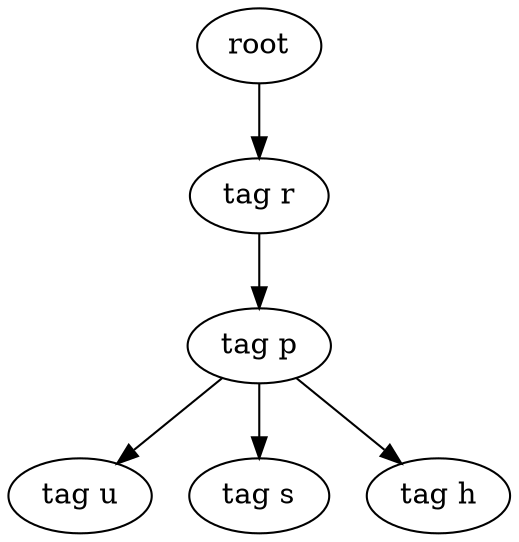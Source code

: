 digraph Tree{
0[label="root"];
0->00
00[label="tag r"];
00->000
000[label="tag p"];
000->0000
0000[label="tag u"];
000->0001
0001[label="tag s"];
000->0002
0002[label="tag h"];
}

